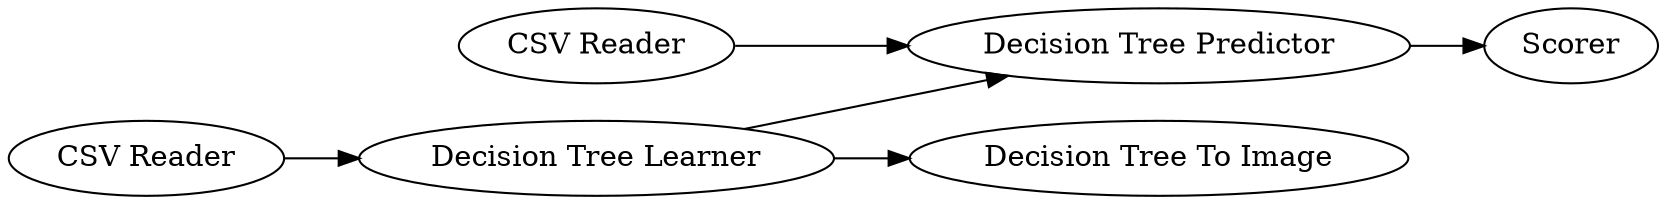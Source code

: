 digraph {
	3 -> 4
	2 -> 4
	4 -> 6
	3 -> 5
	1 -> 3
	5 [label="Decision Tree To Image"]
	1 [label="CSV Reader"]
	4 [label="Decision Tree Predictor"]
	6 [label=Scorer]
	3 [label="Decision Tree Learner"]
	2 [label="CSV Reader"]
	rankdir=LR
}
